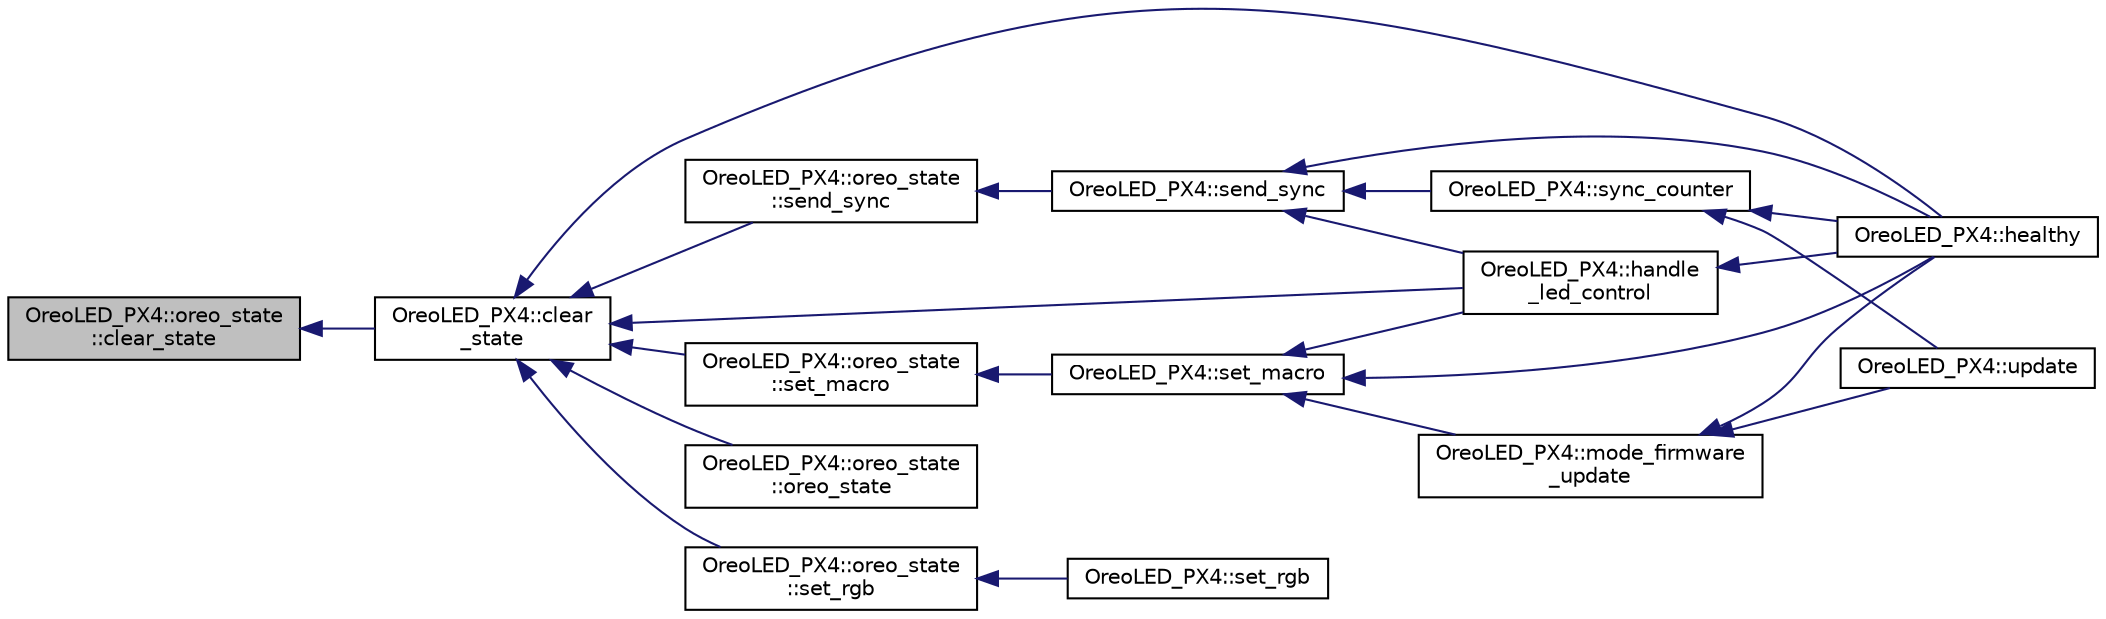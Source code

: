 digraph "OreoLED_PX4::oreo_state::clear_state"
{
 // INTERACTIVE_SVG=YES
  edge [fontname="Helvetica",fontsize="10",labelfontname="Helvetica",labelfontsize="10"];
  node [fontname="Helvetica",fontsize="10",shape=record];
  rankdir="LR";
  Node1 [label="OreoLED_PX4::oreo_state\l::clear_state",height=0.2,width=0.4,color="black", fillcolor="grey75", style="filled", fontcolor="black"];
  Node1 -> Node2 [dir="back",color="midnightblue",fontsize="10",style="solid",fontname="Helvetica"];
  Node2 [label="OreoLED_PX4::clear\l_state",height=0.2,width=0.4,color="black", fillcolor="white", style="filled",URL="$classOreoLED__PX4.html#aafa0e9ee898bc853b4860a2c201d4e77"];
  Node2 -> Node3 [dir="back",color="midnightblue",fontsize="10",style="solid",fontname="Helvetica"];
  Node3 [label="OreoLED_PX4::handle\l_led_control",height=0.2,width=0.4,color="black", fillcolor="white", style="filled",URL="$classOreoLED__PX4.html#a8a9bbad92734cecc23ce5f97da42b09a"];
  Node3 -> Node4 [dir="back",color="midnightblue",fontsize="10",style="solid",fontname="Helvetica"];
  Node4 [label="OreoLED_PX4::healthy",height=0.2,width=0.4,color="black", fillcolor="white", style="filled",URL="$classOreoLED__PX4.html#a88f746224fe45d6e6b9f4995ffdda762"];
  Node2 -> Node4 [dir="back",color="midnightblue",fontsize="10",style="solid",fontname="Helvetica"];
  Node2 -> Node5 [dir="back",color="midnightblue",fontsize="10",style="solid",fontname="Helvetica"];
  Node5 [label="OreoLED_PX4::oreo_state\l::oreo_state",height=0.2,width=0.4,color="black", fillcolor="white", style="filled",URL="$structOreoLED__PX4_1_1oreo__state.html#ab77e245ecbda9bbc5d255cfa416758d2"];
  Node2 -> Node6 [dir="back",color="midnightblue",fontsize="10",style="solid",fontname="Helvetica"];
  Node6 [label="OreoLED_PX4::oreo_state\l::send_sync",height=0.2,width=0.4,color="black", fillcolor="white", style="filled",URL="$structOreoLED__PX4_1_1oreo__state.html#a0b6e252809555491929be472ba670f71"];
  Node6 -> Node7 [dir="back",color="midnightblue",fontsize="10",style="solid",fontname="Helvetica"];
  Node7 [label="OreoLED_PX4::send_sync",height=0.2,width=0.4,color="black", fillcolor="white", style="filled",URL="$classOreoLED__PX4.html#a656fbe69fdb01fc4aad63ed924f1a396"];
  Node7 -> Node3 [dir="back",color="midnightblue",fontsize="10",style="solid",fontname="Helvetica"];
  Node7 -> Node4 [dir="back",color="midnightblue",fontsize="10",style="solid",fontname="Helvetica"];
  Node7 -> Node8 [dir="back",color="midnightblue",fontsize="10",style="solid",fontname="Helvetica"];
  Node8 [label="OreoLED_PX4::sync_counter",height=0.2,width=0.4,color="black", fillcolor="white", style="filled",URL="$classOreoLED__PX4.html#af3780cb76c252aca739ac808def8c8f5"];
  Node8 -> Node4 [dir="back",color="midnightblue",fontsize="10",style="solid",fontname="Helvetica"];
  Node8 -> Node9 [dir="back",color="midnightblue",fontsize="10",style="solid",fontname="Helvetica"];
  Node9 [label="OreoLED_PX4::update",height=0.2,width=0.4,color="black", fillcolor="white", style="filled",URL="$classOreoLED__PX4.html#a1290546627d10e7b3ea537ee6b926844"];
  Node2 -> Node10 [dir="back",color="midnightblue",fontsize="10",style="solid",fontname="Helvetica"];
  Node10 [label="OreoLED_PX4::oreo_state\l::set_macro",height=0.2,width=0.4,color="black", fillcolor="white", style="filled",URL="$structOreoLED__PX4_1_1oreo__state.html#a8789cc28e35c84d1a87debfbc230b91d"];
  Node10 -> Node11 [dir="back",color="midnightblue",fontsize="10",style="solid",fontname="Helvetica"];
  Node11 [label="OreoLED_PX4::set_macro",height=0.2,width=0.4,color="black", fillcolor="white", style="filled",URL="$classOreoLED__PX4.html#ad6e87dbe026c0b2861938c9a8d4b6571"];
  Node11 -> Node3 [dir="back",color="midnightblue",fontsize="10",style="solid",fontname="Helvetica"];
  Node11 -> Node4 [dir="back",color="midnightblue",fontsize="10",style="solid",fontname="Helvetica"];
  Node11 -> Node12 [dir="back",color="midnightblue",fontsize="10",style="solid",fontname="Helvetica"];
  Node12 [label="OreoLED_PX4::mode_firmware\l_update",height=0.2,width=0.4,color="black", fillcolor="white", style="filled",URL="$classOreoLED__PX4.html#a9a65fcb02bb0ac417e0be0d43ef3d9d7"];
  Node12 -> Node4 [dir="back",color="midnightblue",fontsize="10",style="solid",fontname="Helvetica"];
  Node12 -> Node9 [dir="back",color="midnightblue",fontsize="10",style="solid",fontname="Helvetica"];
  Node2 -> Node13 [dir="back",color="midnightblue",fontsize="10",style="solid",fontname="Helvetica"];
  Node13 [label="OreoLED_PX4::oreo_state\l::set_rgb",height=0.2,width=0.4,color="black", fillcolor="white", style="filled",URL="$structOreoLED__PX4_1_1oreo__state.html#afa253c03cf169262ae08453369f8df0d"];
  Node13 -> Node14 [dir="back",color="midnightblue",fontsize="10",style="solid",fontname="Helvetica"];
  Node14 [label="OreoLED_PX4::set_rgb",height=0.2,width=0.4,color="black", fillcolor="white", style="filled",URL="$classOreoLED__PX4.html#ab3fb4d16478fb12cbb8932ac2fdc61fc"];
}
